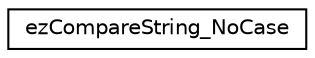 digraph "Graphical Class Hierarchy"
{
 // LATEX_PDF_SIZE
  edge [fontname="Helvetica",fontsize="10",labelfontname="Helvetica",labelfontsize="10"];
  node [fontname="Helvetica",fontsize="10",shape=record];
  rankdir="LR";
  Node0 [label="ezCompareString_NoCase",height=0.2,width=0.4,color="black", fillcolor="white", style="filled",URL="$dd/daa/structez_compare_string___no_case.htm",tooltip=" "];
}
